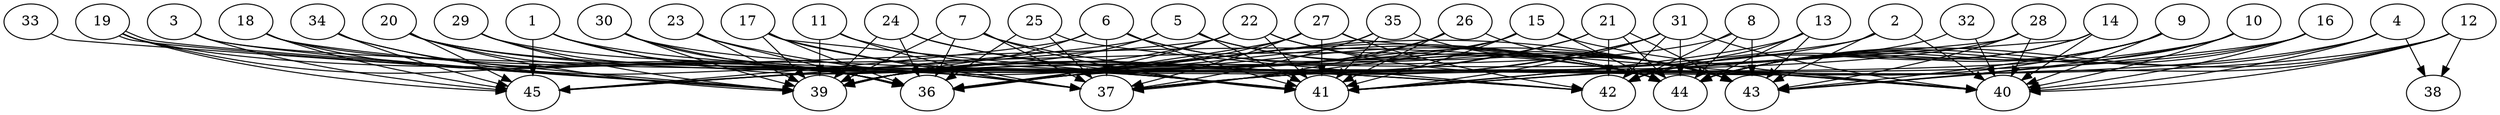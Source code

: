 // DAG automatically generated by daggen at Thu Oct  3 14:07:24 2019
// ./daggen --dot -n 45 --ccr 0.4 --fat 0.9 --regular 0.7 --density 0.6 --mindata 5242880 --maxdata 52428800 
digraph G {
  1 [size="59143680", alpha="0.18", expect_size="23657472"] 
  1 -> 36 [size ="23657472"]
  1 -> 37 [size ="23657472"]
  1 -> 41 [size ="23657472"]
  1 -> 42 [size ="23657472"]
  1 -> 45 [size ="23657472"]
  2 [size="106961920", alpha="0.17", expect_size="42784768"] 
  2 -> 40 [size ="42784768"]
  2 -> 41 [size ="42784768"]
  2 -> 43 [size ="42784768"]
  2 -> 45 [size ="42784768"]
  3 [size="127936000", alpha="0.12", expect_size="51174400"] 
  3 -> 39 [size ="51174400"]
  3 -> 40 [size ="51174400"]
  3 -> 45 [size ="51174400"]
  4 [size="128919040", alpha="0.03", expect_size="51567616"] 
  4 -> 36 [size ="51567616"]
  4 -> 38 [size ="51567616"]
  4 -> 40 [size ="51567616"]
  4 -> 44 [size ="51567616"]
  5 [size="35008000", alpha="0.06", expect_size="14003200"] 
  5 -> 39 [size ="14003200"]
  5 -> 41 [size ="14003200"]
  5 -> 43 [size ="14003200"]
  5 -> 44 [size ="14003200"]
  5 -> 45 [size ="14003200"]
  6 [size="121725440", alpha="0.19", expect_size="48690176"] 
  6 -> 37 [size ="48690176"]
  6 -> 39 [size ="48690176"]
  6 -> 41 [size ="48690176"]
  6 -> 43 [size ="48690176"]
  6 -> 44 [size ="48690176"]
  6 -> 45 [size ="48690176"]
  7 [size="61383680", alpha="0.19", expect_size="24553472"] 
  7 -> 36 [size ="24553472"]
  7 -> 37 [size ="24553472"]
  7 -> 39 [size ="24553472"]
  7 -> 41 [size ="24553472"]
  7 -> 43 [size ="24553472"]
  8 [size="67909120", alpha="0.15", expect_size="27163648"] 
  8 -> 39 [size ="27163648"]
  8 -> 42 [size ="27163648"]
  8 -> 43 [size ="27163648"]
  8 -> 44 [size ="27163648"]
  9 [size="89571840", alpha="0.06", expect_size="35828736"] 
  9 -> 40 [size ="35828736"]
  9 -> 41 [size ="35828736"]
  9 -> 42 [size ="35828736"]
  9 -> 43 [size ="35828736"]
  9 -> 44 [size ="35828736"]
  10 [size="59312640", alpha="0.02", expect_size="23725056"] 
  10 -> 37 [size ="23725056"]
  10 -> 40 [size ="23725056"]
  10 -> 43 [size ="23725056"]
  10 -> 44 [size ="23725056"]
  11 [size="50897920", alpha="0.07", expect_size="20359168"] 
  11 -> 37 [size ="20359168"]
  11 -> 39 [size ="20359168"]
  11 -> 44 [size ="20359168"]
  12 [size="36810240", alpha="0.09", expect_size="14724096"] 
  12 -> 37 [size ="14724096"]
  12 -> 38 [size ="14724096"]
  12 -> 40 [size ="14724096"]
  12 -> 43 [size ="14724096"]
  12 -> 44 [size ="14724096"]
  13 [size="21368320", alpha="0.03", expect_size="8547328"] 
  13 -> 41 [size ="8547328"]
  13 -> 42 [size ="8547328"]
  13 -> 43 [size ="8547328"]
  13 -> 44 [size ="8547328"]
  14 [size="90667520", alpha="0.03", expect_size="36267008"] 
  14 -> 40 [size ="36267008"]
  14 -> 41 [size ="36267008"]
  14 -> 42 [size ="36267008"]
  14 -> 44 [size ="36267008"]
  15 [size="107292160", alpha="0.19", expect_size="42916864"] 
  15 -> 37 [size ="42916864"]
  15 -> 40 [size ="42916864"]
  15 -> 41 [size ="42916864"]
  15 -> 44 [size ="42916864"]
  15 -> 45 [size ="42916864"]
  16 [size="22405120", alpha="0.07", expect_size="8962048"] 
  16 -> 37 [size ="8962048"]
  16 -> 40 [size ="8962048"]
  16 -> 43 [size ="8962048"]
  16 -> 44 [size ="8962048"]
  17 [size="15523840", alpha="0.09", expect_size="6209536"] 
  17 -> 36 [size ="6209536"]
  17 -> 37 [size ="6209536"]
  17 -> 39 [size ="6209536"]
  17 -> 41 [size ="6209536"]
  17 -> 44 [size ="6209536"]
  18 [size="128094720", alpha="0.19", expect_size="51237888"] 
  18 -> 36 [size ="51237888"]
  18 -> 37 [size ="51237888"]
  18 -> 39 [size ="51237888"]
  18 -> 45 [size ="51237888"]
  19 [size="99235840", alpha="0.04", expect_size="39694336"] 
  19 -> 36 [size ="39694336"]
  19 -> 39 [size ="39694336"]
  19 -> 39 [size ="39694336"]
  19 -> 44 [size ="39694336"]
  19 -> 45 [size ="39694336"]
  20 [size="17402880", alpha="0.15", expect_size="6961152"] 
  20 -> 36 [size ="6961152"]
  20 -> 39 [size ="6961152"]
  20 -> 41 [size ="6961152"]
  20 -> 42 [size ="6961152"]
  20 -> 45 [size ="6961152"]
  21 [size="32081920", alpha="0.13", expect_size="12832768"] 
  21 -> 36 [size ="12832768"]
  21 -> 39 [size ="12832768"]
  21 -> 42 [size ="12832768"]
  21 -> 43 [size ="12832768"]
  21 -> 44 [size ="12832768"]
  22 [size="75133440", alpha="0.08", expect_size="30053376"] 
  22 -> 36 [size ="30053376"]
  22 -> 39 [size ="30053376"]
  22 -> 40 [size ="30053376"]
  22 -> 41 [size ="30053376"]
  22 -> 43 [size ="30053376"]
  22 -> 45 [size ="30053376"]
  23 [size="126248960", alpha="0.02", expect_size="50499584"] 
  23 -> 36 [size ="50499584"]
  23 -> 39 [size ="50499584"]
  23 -> 43 [size ="50499584"]
  24 [size="28090880", alpha="0.16", expect_size="11236352"] 
  24 -> 36 [size ="11236352"]
  24 -> 39 [size ="11236352"]
  24 -> 41 [size ="11236352"]
  24 -> 44 [size ="11236352"]
  25 [size="46164480", alpha="0.13", expect_size="18465792"] 
  25 -> 36 [size ="18465792"]
  25 -> 37 [size ="18465792"]
  25 -> 42 [size ="18465792"]
  26 [size="37880320", alpha="0.09", expect_size="15152128"] 
  26 -> 36 [size ="15152128"]
  26 -> 37 [size ="15152128"]
  26 -> 41 [size ="15152128"]
  26 -> 43 [size ="15152128"]
  27 [size="76431360", alpha="0.13", expect_size="30572544"] 
  27 -> 36 [size ="30572544"]
  27 -> 37 [size ="30572544"]
  27 -> 39 [size ="30572544"]
  27 -> 40 [size ="30572544"]
  27 -> 41 [size ="30572544"]
  27 -> 42 [size ="30572544"]
  28 [size="128494080", alpha="0.07", expect_size="51397632"] 
  28 -> 36 [size ="51397632"]
  28 -> 40 [size ="51397632"]
  28 -> 41 [size ="51397632"]
  28 -> 43 [size ="51397632"]
  29 [size="121776640", alpha="0.13", expect_size="48710656"] 
  29 -> 36 [size ="48710656"]
  29 -> 39 [size ="48710656"]
  29 -> 44 [size ="48710656"]
  30 [size="25277440", alpha="0.07", expect_size="10110976"] 
  30 -> 36 [size ="10110976"]
  30 -> 39 [size ="10110976"]
  30 -> 41 [size ="10110976"]
  30 -> 42 [size ="10110976"]
  31 [size="111375360", alpha="0.08", expect_size="44550144"] 
  31 -> 36 [size ="44550144"]
  31 -> 39 [size ="44550144"]
  31 -> 40 [size ="44550144"]
  31 -> 41 [size ="44550144"]
  31 -> 42 [size ="44550144"]
  31 -> 44 [size ="44550144"]
  32 [size="72215040", alpha="0.13", expect_size="28886016"] 
  32 -> 39 [size ="28886016"]
  32 -> 40 [size ="28886016"]
  33 [size="119621120", alpha="0.19", expect_size="47848448"] 
  33 -> 39 [size ="47848448"]
  34 [size="14522880", alpha="0.18", expect_size="5809152"] 
  34 -> 36 [size ="5809152"]
  34 -> 37 [size ="5809152"]
  34 -> 45 [size ="5809152"]
  35 [size="108661760", alpha="0.13", expect_size="43464704"] 
  35 -> 36 [size ="43464704"]
  35 -> 37 [size ="43464704"]
  35 -> 41 [size ="43464704"]
  35 -> 43 [size ="43464704"]
  36 [size="70051840", alpha="0.10", expect_size="28020736"] 
  37 [size="125271040", alpha="0.07", expect_size="50108416"] 
  38 [size="86666240", alpha="0.03", expect_size="34666496"] 
  39 [size="127009280", alpha="0.15", expect_size="50803712"] 
  40 [size="86835200", alpha="0.06", expect_size="34734080"] 
  41 [size="130311680", alpha="0.02", expect_size="52124672"] 
  42 [size="59304960", alpha="0.07", expect_size="23721984"] 
  43 [size="15485440", alpha="0.12", expect_size="6194176"] 
  44 [size="125079040", alpha="0.20", expect_size="50031616"] 
  45 [size="111751680", alpha="0.13", expect_size="44700672"] 
}
